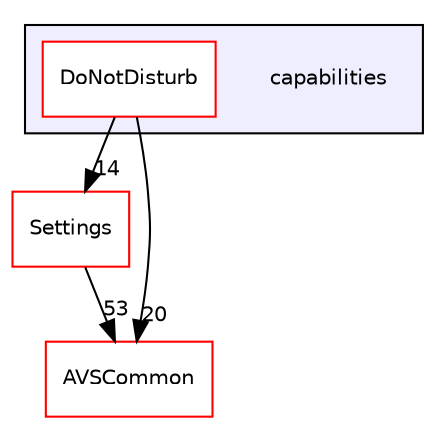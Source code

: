 digraph "/home/ANT.AMAZON.COM/womw/workplace/1.19_release/doxy/avs-device-sdk/capabilities" {
  compound=true
  node [ fontsize="10", fontname="Helvetica"];
  edge [ labelfontsize="10", labelfontname="Helvetica"];
  subgraph clusterdir_55f1e16e469d547c636a522dac21b8a1 {
    graph [ bgcolor="#eeeeff", pencolor="black", label="" URL="dir_55f1e16e469d547c636a522dac21b8a1.html"];
    dir_55f1e16e469d547c636a522dac21b8a1 [shape=plaintext label="capabilities"];
    dir_a34f9b5658ea5accd04f680d0b8d4c8f [shape=box label="DoNotDisturb" color="red" fillcolor="white" style="filled" URL="dir_a34f9b5658ea5accd04f680d0b8d4c8f.html"];
  }
  dir_8ae0dd75af039a94f4269584fb8eef13 [shape=box label="Settings" fillcolor="white" style="filled" color="red" URL="dir_8ae0dd75af039a94f4269584fb8eef13.html"];
  dir_13e65effb2bde530b17b3d5eefcd0266 [shape=box label="AVSCommon" fillcolor="white" style="filled" color="red" URL="dir_13e65effb2bde530b17b3d5eefcd0266.html"];
  dir_a34f9b5658ea5accd04f680d0b8d4c8f->dir_8ae0dd75af039a94f4269584fb8eef13 [headlabel="14", labeldistance=1.5 headhref="dir_000156_000375.html"];
  dir_a34f9b5658ea5accd04f680d0b8d4c8f->dir_13e65effb2bde530b17b3d5eefcd0266 [headlabel="20", labeldistance=1.5 headhref="dir_000156_000017.html"];
  dir_8ae0dd75af039a94f4269584fb8eef13->dir_13e65effb2bde530b17b3d5eefcd0266 [headlabel="53", labeldistance=1.5 headhref="dir_000375_000017.html"];
}
